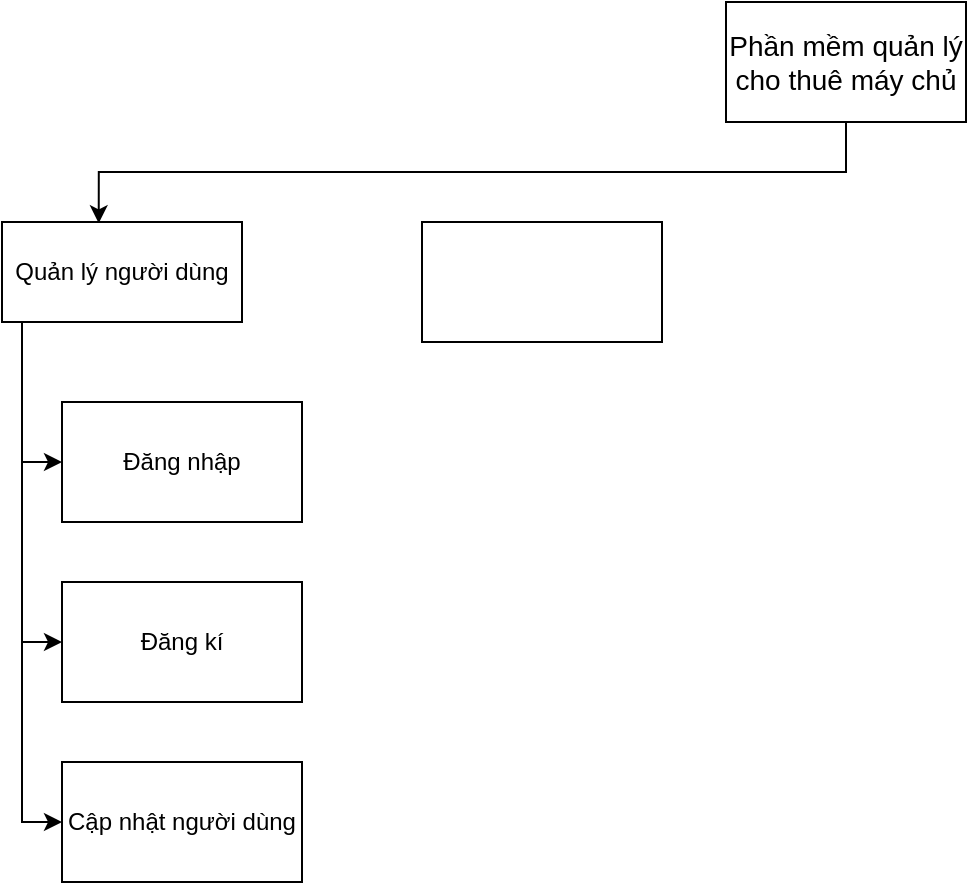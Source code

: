 <mxfile version="21.6.9" type="github">
  <diagram name="Page-1" id="_Gholo84nZcUQhtDPIk-">
    <mxGraphModel dx="914" dy="581" grid="1" gridSize="10" guides="1" tooltips="1" connect="1" arrows="1" fold="1" page="1" pageScale="1" pageWidth="850" pageHeight="1100" math="0" shadow="0">
      <root>
        <mxCell id="0" />
        <mxCell id="1" parent="0" />
        <mxCell id="GdvswwTuwhGNZftmkf89-2" style="edgeStyle=orthogonalEdgeStyle;rounded=0;orthogonalLoop=1;jettySize=auto;html=1;exitX=0.5;exitY=1;exitDx=0;exitDy=0;entryX=0.403;entryY=0.013;entryDx=0;entryDy=0;entryPerimeter=0;" edge="1" parent="1" source="GdvswwTuwhGNZftmkf89-1" target="GdvswwTuwhGNZftmkf89-4">
          <mxGeometry relative="1" as="geometry">
            <mxPoint x="10" y="140" as="targetPoint" />
          </mxGeometry>
        </mxCell>
        <mxCell id="GdvswwTuwhGNZftmkf89-1" value="&lt;font style=&quot;font-size: 14px;&quot;&gt;Phần mềm quản lý cho thuê máy chủ&lt;/font&gt;" style="rounded=0;whiteSpace=wrap;html=1;" vertex="1" parent="1">
          <mxGeometry x="382" y="20" width="120" height="60" as="geometry" />
        </mxCell>
        <mxCell id="GdvswwTuwhGNZftmkf89-5" style="edgeStyle=orthogonalEdgeStyle;rounded=0;orthogonalLoop=1;jettySize=auto;html=1;" edge="1" parent="1" source="GdvswwTuwhGNZftmkf89-4" target="GdvswwTuwhGNZftmkf89-6">
          <mxGeometry relative="1" as="geometry">
            <mxPoint x="30" y="430" as="targetPoint" />
            <Array as="points">
              <mxPoint x="30" y="430" />
            </Array>
          </mxGeometry>
        </mxCell>
        <mxCell id="GdvswwTuwhGNZftmkf89-4" value="Quản lý người dùng" style="rounded=0;whiteSpace=wrap;html=1;" vertex="1" parent="1">
          <mxGeometry x="20" y="130" width="120" height="50" as="geometry" />
        </mxCell>
        <mxCell id="GdvswwTuwhGNZftmkf89-6" value="Cập nhật người dùng" style="rounded=0;whiteSpace=wrap;html=1;" vertex="1" parent="1">
          <mxGeometry x="50" y="400" width="120" height="60" as="geometry" />
        </mxCell>
        <mxCell id="GdvswwTuwhGNZftmkf89-7" value="Đăng kí" style="rounded=0;whiteSpace=wrap;html=1;" vertex="1" parent="1">
          <mxGeometry x="50" y="310" width="120" height="60" as="geometry" />
        </mxCell>
        <mxCell id="GdvswwTuwhGNZftmkf89-8" value="Đăng nhập" style="rounded=0;whiteSpace=wrap;html=1;" vertex="1" parent="1">
          <mxGeometry x="50" y="220" width="120" height="60" as="geometry" />
        </mxCell>
        <mxCell id="GdvswwTuwhGNZftmkf89-9" value="" style="endArrow=classic;html=1;rounded=0;entryX=0;entryY=0.5;entryDx=0;entryDy=0;" edge="1" parent="1" target="GdvswwTuwhGNZftmkf89-7">
          <mxGeometry width="50" height="50" relative="1" as="geometry">
            <mxPoint x="30" y="340" as="sourcePoint" />
            <mxPoint x="410" y="370" as="targetPoint" />
          </mxGeometry>
        </mxCell>
        <mxCell id="GdvswwTuwhGNZftmkf89-10" value="" style="endArrow=classic;html=1;rounded=0;entryX=0;entryY=0.5;entryDx=0;entryDy=0;" edge="1" parent="1" target="GdvswwTuwhGNZftmkf89-8">
          <mxGeometry width="50" height="50" relative="1" as="geometry">
            <mxPoint x="30" y="250" as="sourcePoint" />
            <mxPoint x="60" y="350" as="targetPoint" />
          </mxGeometry>
        </mxCell>
        <mxCell id="GdvswwTuwhGNZftmkf89-11" value="" style="rounded=0;whiteSpace=wrap;html=1;" vertex="1" parent="1">
          <mxGeometry x="230" y="130" width="120" height="60" as="geometry" />
        </mxCell>
      </root>
    </mxGraphModel>
  </diagram>
</mxfile>
